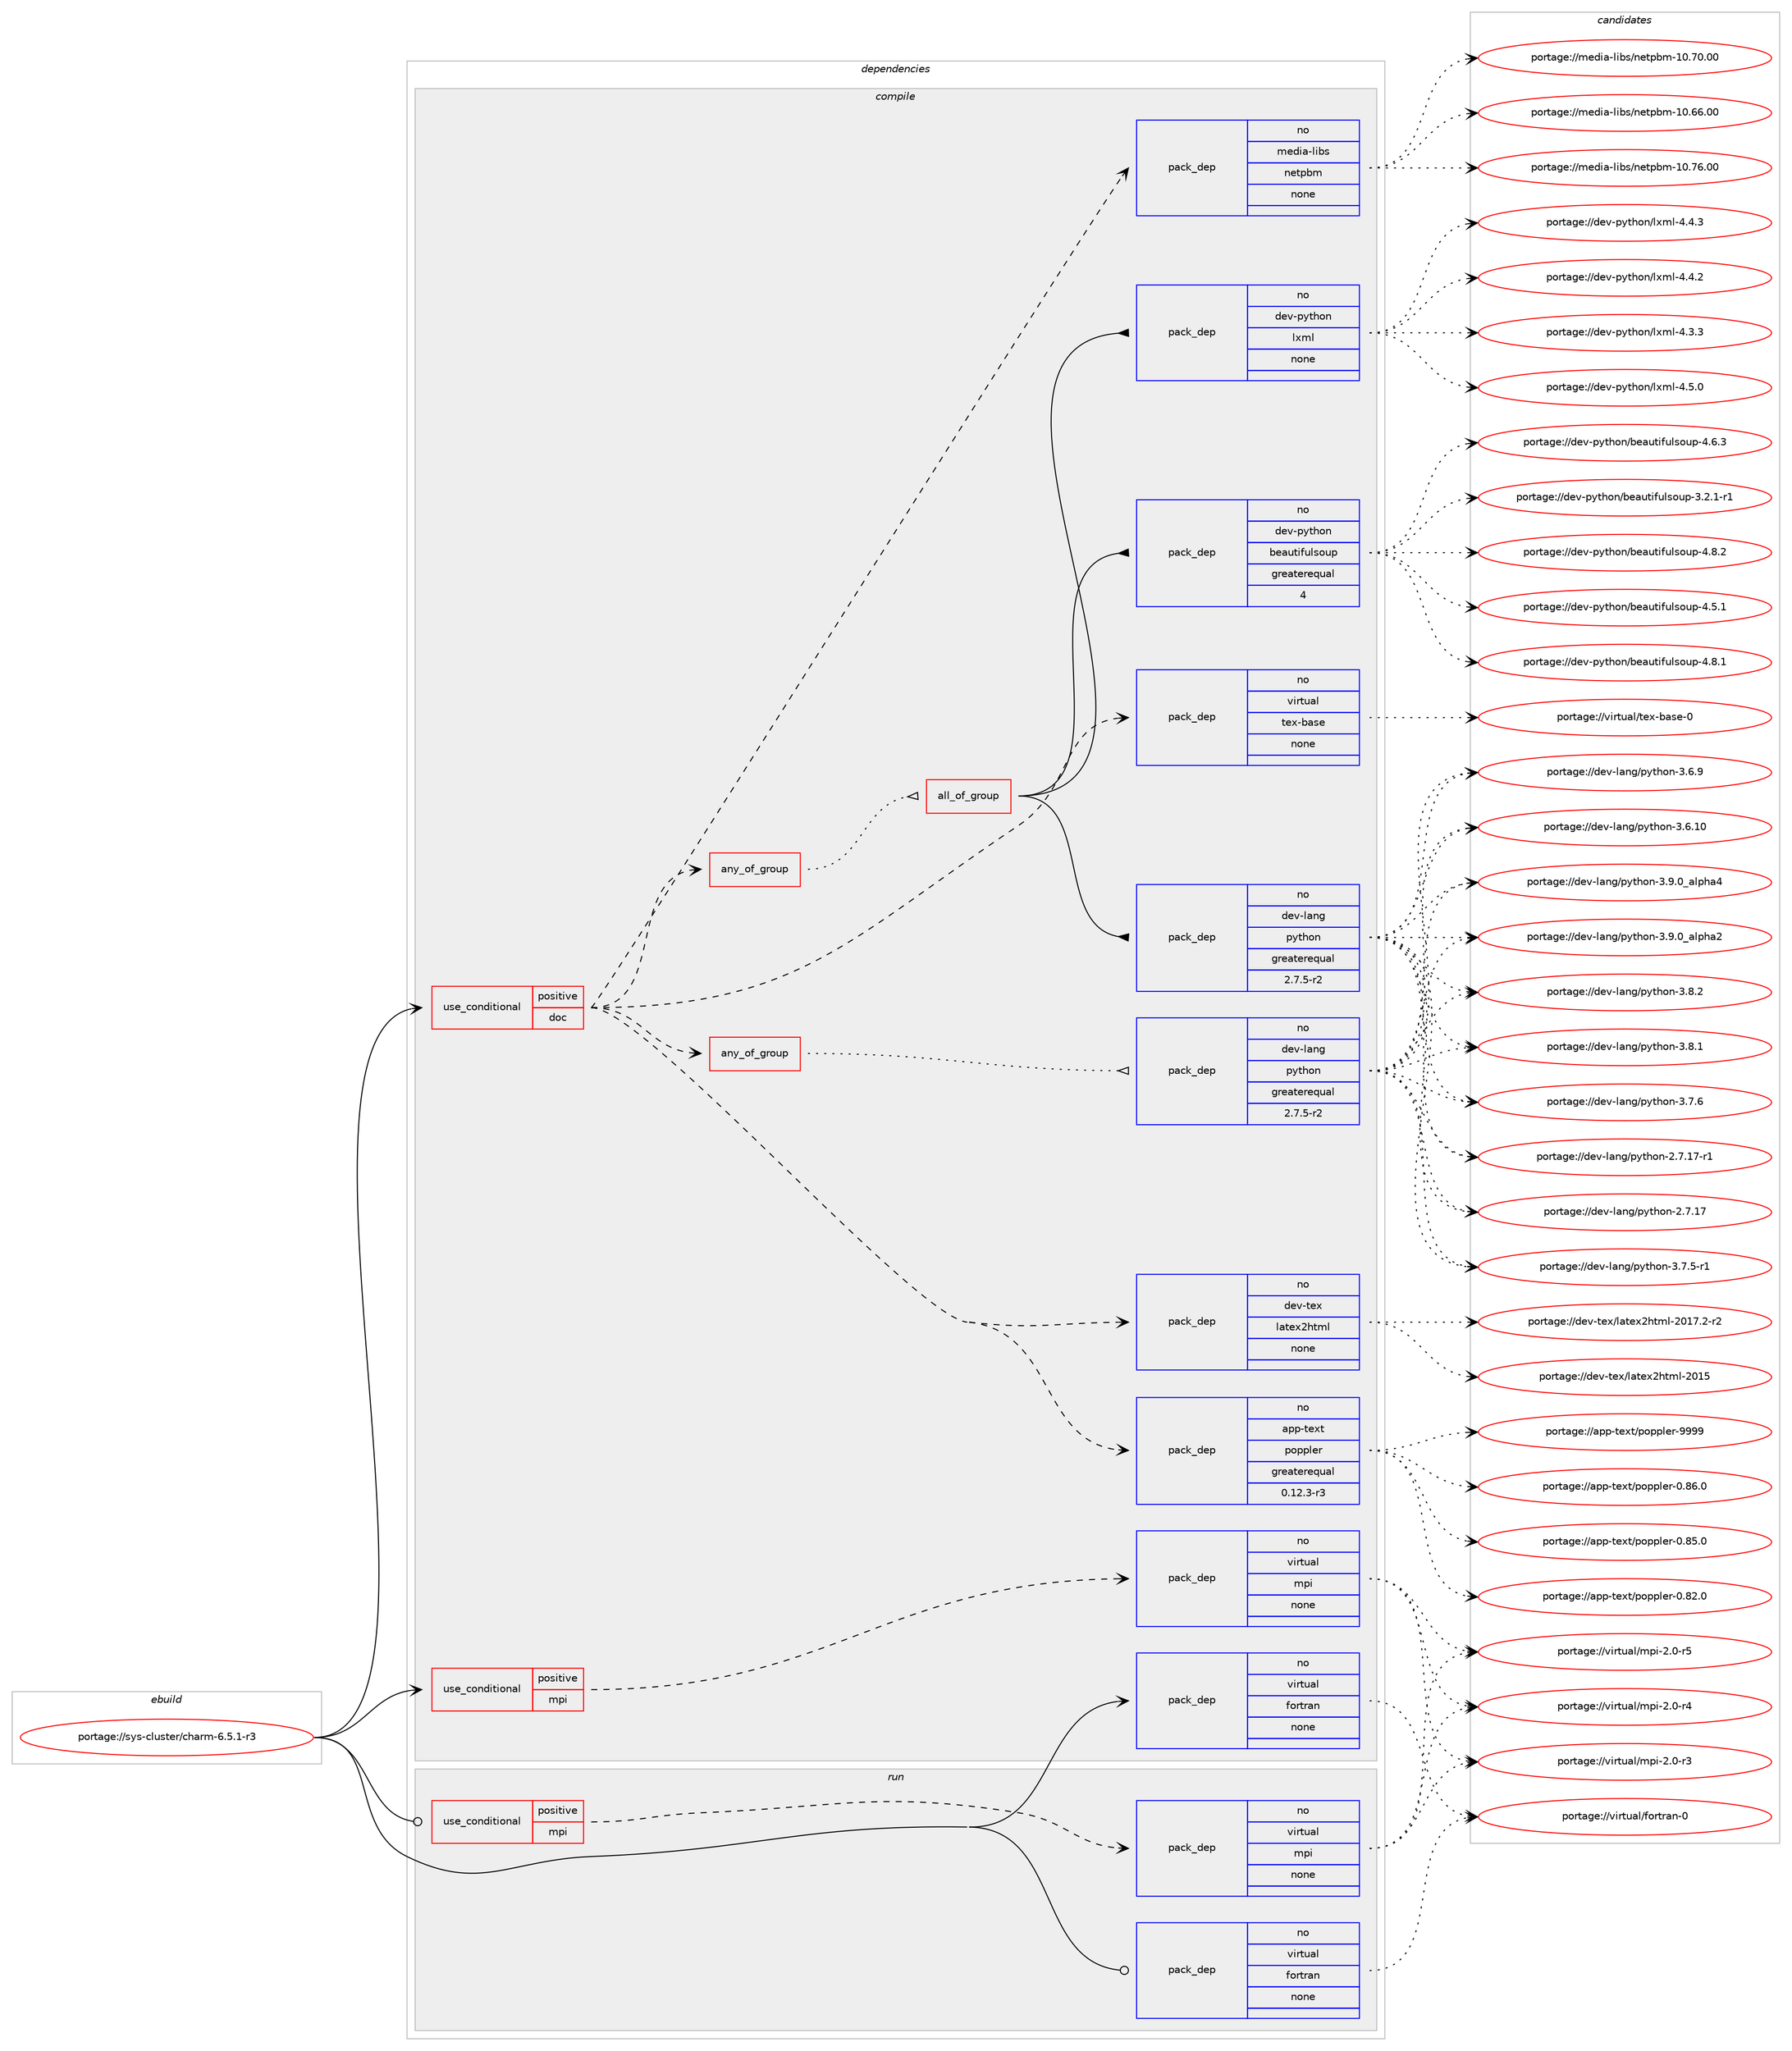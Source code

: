 digraph prolog {

# *************
# Graph options
# *************

newrank=true;
concentrate=true;
compound=true;
graph [rankdir=LR,fontname=Helvetica,fontsize=10,ranksep=1.5];#, ranksep=2.5, nodesep=0.2];
edge  [arrowhead=vee];
node  [fontname=Helvetica,fontsize=10];

# **********
# The ebuild
# **********

subgraph cluster_leftcol {
color=gray;
rank=same;
label=<<i>ebuild</i>>;
id [label="portage://sys-cluster/charm-6.5.1-r3", color=red, width=4, href="../sys-cluster/charm-6.5.1-r3.svg"];
}

# ****************
# The dependencies
# ****************

subgraph cluster_midcol {
color=gray;
label=<<i>dependencies</i>>;
subgraph cluster_compile {
fillcolor="#eeeeee";
style=filled;
label=<<i>compile</i>>;
subgraph cond6532 {
dependency33606 [label=<<TABLE BORDER="0" CELLBORDER="1" CELLSPACING="0" CELLPADDING="4"><TR><TD ROWSPAN="3" CELLPADDING="10">use_conditional</TD></TR><TR><TD>positive</TD></TR><TR><TD>doc</TD></TR></TABLE>>, shape=none, color=red];
subgraph pack26226 {
dependency33607 [label=<<TABLE BORDER="0" CELLBORDER="1" CELLSPACING="0" CELLPADDING="4" WIDTH="220"><TR><TD ROWSPAN="6" CELLPADDING="30">pack_dep</TD></TR><TR><TD WIDTH="110">no</TD></TR><TR><TD>app-text</TD></TR><TR><TD>poppler</TD></TR><TR><TD>greaterequal</TD></TR><TR><TD>0.12.3-r3</TD></TR></TABLE>>, shape=none, color=blue];
}
dependency33606:e -> dependency33607:w [weight=20,style="dashed",arrowhead="vee"];
subgraph pack26227 {
dependency33608 [label=<<TABLE BORDER="0" CELLBORDER="1" CELLSPACING="0" CELLPADDING="4" WIDTH="220"><TR><TD ROWSPAN="6" CELLPADDING="30">pack_dep</TD></TR><TR><TD WIDTH="110">no</TD></TR><TR><TD>dev-tex</TD></TR><TR><TD>latex2html</TD></TR><TR><TD>none</TD></TR><TR><TD></TD></TR></TABLE>>, shape=none, color=blue];
}
dependency33606:e -> dependency33608:w [weight=20,style="dashed",arrowhead="vee"];
subgraph pack26228 {
dependency33609 [label=<<TABLE BORDER="0" CELLBORDER="1" CELLSPACING="0" CELLPADDING="4" WIDTH="220"><TR><TD ROWSPAN="6" CELLPADDING="30">pack_dep</TD></TR><TR><TD WIDTH="110">no</TD></TR><TR><TD>virtual</TD></TR><TR><TD>tex-base</TD></TR><TR><TD>none</TD></TR><TR><TD></TD></TR></TABLE>>, shape=none, color=blue];
}
dependency33606:e -> dependency33609:w [weight=20,style="dashed",arrowhead="vee"];
subgraph any814 {
dependency33610 [label=<<TABLE BORDER="0" CELLBORDER="1" CELLSPACING="0" CELLPADDING="4"><TR><TD CELLPADDING="10">any_of_group</TD></TR></TABLE>>, shape=none, color=red];subgraph all37 {
dependency33611 [label=<<TABLE BORDER="0" CELLBORDER="1" CELLSPACING="0" CELLPADDING="4"><TR><TD CELLPADDING="10">all_of_group</TD></TR></TABLE>>, shape=none, color=red];subgraph pack26229 {
dependency33612 [label=<<TABLE BORDER="0" CELLBORDER="1" CELLSPACING="0" CELLPADDING="4" WIDTH="220"><TR><TD ROWSPAN="6" CELLPADDING="30">pack_dep</TD></TR><TR><TD WIDTH="110">no</TD></TR><TR><TD>dev-lang</TD></TR><TR><TD>python</TD></TR><TR><TD>greaterequal</TD></TR><TR><TD>2.7.5-r2</TD></TR></TABLE>>, shape=none, color=blue];
}
dependency33611:e -> dependency33612:w [weight=20,style="solid",arrowhead="inv"];
subgraph pack26230 {
dependency33613 [label=<<TABLE BORDER="0" CELLBORDER="1" CELLSPACING="0" CELLPADDING="4" WIDTH="220"><TR><TD ROWSPAN="6" CELLPADDING="30">pack_dep</TD></TR><TR><TD WIDTH="110">no</TD></TR><TR><TD>dev-python</TD></TR><TR><TD>beautifulsoup</TD></TR><TR><TD>greaterequal</TD></TR><TR><TD>4</TD></TR></TABLE>>, shape=none, color=blue];
}
dependency33611:e -> dependency33613:w [weight=20,style="solid",arrowhead="inv"];
subgraph pack26231 {
dependency33614 [label=<<TABLE BORDER="0" CELLBORDER="1" CELLSPACING="0" CELLPADDING="4" WIDTH="220"><TR><TD ROWSPAN="6" CELLPADDING="30">pack_dep</TD></TR><TR><TD WIDTH="110">no</TD></TR><TR><TD>dev-python</TD></TR><TR><TD>lxml</TD></TR><TR><TD>none</TD></TR><TR><TD></TD></TR></TABLE>>, shape=none, color=blue];
}
dependency33611:e -> dependency33614:w [weight=20,style="solid",arrowhead="inv"];
}
dependency33610:e -> dependency33611:w [weight=20,style="dotted",arrowhead="oinv"];
}
dependency33606:e -> dependency33610:w [weight=20,style="dashed",arrowhead="vee"];
subgraph pack26232 {
dependency33615 [label=<<TABLE BORDER="0" CELLBORDER="1" CELLSPACING="0" CELLPADDING="4" WIDTH="220"><TR><TD ROWSPAN="6" CELLPADDING="30">pack_dep</TD></TR><TR><TD WIDTH="110">no</TD></TR><TR><TD>media-libs</TD></TR><TR><TD>netpbm</TD></TR><TR><TD>none</TD></TR><TR><TD></TD></TR></TABLE>>, shape=none, color=blue];
}
dependency33606:e -> dependency33615:w [weight=20,style="dashed",arrowhead="vee"];
subgraph any815 {
dependency33616 [label=<<TABLE BORDER="0" CELLBORDER="1" CELLSPACING="0" CELLPADDING="4"><TR><TD CELLPADDING="10">any_of_group</TD></TR></TABLE>>, shape=none, color=red];subgraph pack26233 {
dependency33617 [label=<<TABLE BORDER="0" CELLBORDER="1" CELLSPACING="0" CELLPADDING="4" WIDTH="220"><TR><TD ROWSPAN="6" CELLPADDING="30">pack_dep</TD></TR><TR><TD WIDTH="110">no</TD></TR><TR><TD>dev-lang</TD></TR><TR><TD>python</TD></TR><TR><TD>greaterequal</TD></TR><TR><TD>2.7.5-r2</TD></TR></TABLE>>, shape=none, color=blue];
}
dependency33616:e -> dependency33617:w [weight=20,style="dotted",arrowhead="oinv"];
}
dependency33606:e -> dependency33616:w [weight=20,style="dashed",arrowhead="vee"];
}
id:e -> dependency33606:w [weight=20,style="solid",arrowhead="vee"];
subgraph cond6533 {
dependency33618 [label=<<TABLE BORDER="0" CELLBORDER="1" CELLSPACING="0" CELLPADDING="4"><TR><TD ROWSPAN="3" CELLPADDING="10">use_conditional</TD></TR><TR><TD>positive</TD></TR><TR><TD>mpi</TD></TR></TABLE>>, shape=none, color=red];
subgraph pack26234 {
dependency33619 [label=<<TABLE BORDER="0" CELLBORDER="1" CELLSPACING="0" CELLPADDING="4" WIDTH="220"><TR><TD ROWSPAN="6" CELLPADDING="30">pack_dep</TD></TR><TR><TD WIDTH="110">no</TD></TR><TR><TD>virtual</TD></TR><TR><TD>mpi</TD></TR><TR><TD>none</TD></TR><TR><TD></TD></TR></TABLE>>, shape=none, color=blue];
}
dependency33618:e -> dependency33619:w [weight=20,style="dashed",arrowhead="vee"];
}
id:e -> dependency33618:w [weight=20,style="solid",arrowhead="vee"];
subgraph pack26235 {
dependency33620 [label=<<TABLE BORDER="0" CELLBORDER="1" CELLSPACING="0" CELLPADDING="4" WIDTH="220"><TR><TD ROWSPAN="6" CELLPADDING="30">pack_dep</TD></TR><TR><TD WIDTH="110">no</TD></TR><TR><TD>virtual</TD></TR><TR><TD>fortran</TD></TR><TR><TD>none</TD></TR><TR><TD></TD></TR></TABLE>>, shape=none, color=blue];
}
id:e -> dependency33620:w [weight=20,style="solid",arrowhead="vee"];
}
subgraph cluster_compileandrun {
fillcolor="#eeeeee";
style=filled;
label=<<i>compile and run</i>>;
}
subgraph cluster_run {
fillcolor="#eeeeee";
style=filled;
label=<<i>run</i>>;
subgraph cond6534 {
dependency33621 [label=<<TABLE BORDER="0" CELLBORDER="1" CELLSPACING="0" CELLPADDING="4"><TR><TD ROWSPAN="3" CELLPADDING="10">use_conditional</TD></TR><TR><TD>positive</TD></TR><TR><TD>mpi</TD></TR></TABLE>>, shape=none, color=red];
subgraph pack26236 {
dependency33622 [label=<<TABLE BORDER="0" CELLBORDER="1" CELLSPACING="0" CELLPADDING="4" WIDTH="220"><TR><TD ROWSPAN="6" CELLPADDING="30">pack_dep</TD></TR><TR><TD WIDTH="110">no</TD></TR><TR><TD>virtual</TD></TR><TR><TD>mpi</TD></TR><TR><TD>none</TD></TR><TR><TD></TD></TR></TABLE>>, shape=none, color=blue];
}
dependency33621:e -> dependency33622:w [weight=20,style="dashed",arrowhead="vee"];
}
id:e -> dependency33621:w [weight=20,style="solid",arrowhead="odot"];
subgraph pack26237 {
dependency33623 [label=<<TABLE BORDER="0" CELLBORDER="1" CELLSPACING="0" CELLPADDING="4" WIDTH="220"><TR><TD ROWSPAN="6" CELLPADDING="30">pack_dep</TD></TR><TR><TD WIDTH="110">no</TD></TR><TR><TD>virtual</TD></TR><TR><TD>fortran</TD></TR><TR><TD>none</TD></TR><TR><TD></TD></TR></TABLE>>, shape=none, color=blue];
}
id:e -> dependency33623:w [weight=20,style="solid",arrowhead="odot"];
}
}

# **************
# The candidates
# **************

subgraph cluster_choices {
rank=same;
color=gray;
label=<<i>candidates</i>>;

subgraph choice26226 {
color=black;
nodesep=1;
choice9711211245116101120116471121111121121081011144557575757 [label="portage://app-text/poppler-9999", color=red, width=4,href="../app-text/poppler-9999.svg"];
choice97112112451161011201164711211111211210810111445484656544648 [label="portage://app-text/poppler-0.86.0", color=red, width=4,href="../app-text/poppler-0.86.0.svg"];
choice97112112451161011201164711211111211210810111445484656534648 [label="portage://app-text/poppler-0.85.0", color=red, width=4,href="../app-text/poppler-0.85.0.svg"];
choice97112112451161011201164711211111211210810111445484656504648 [label="portage://app-text/poppler-0.82.0", color=red, width=4,href="../app-text/poppler-0.82.0.svg"];
dependency33607:e -> choice9711211245116101120116471121111121121081011144557575757:w [style=dotted,weight="100"];
dependency33607:e -> choice97112112451161011201164711211111211210810111445484656544648:w [style=dotted,weight="100"];
dependency33607:e -> choice97112112451161011201164711211111211210810111445484656534648:w [style=dotted,weight="100"];
dependency33607:e -> choice97112112451161011201164711211111211210810111445484656504648:w [style=dotted,weight="100"];
}
subgraph choice26227 {
color=black;
nodesep=1;
choice10010111845116101120471089711610112050104116109108455048495546504511450 [label="portage://dev-tex/latex2html-2017.2-r2", color=red, width=4,href="../dev-tex/latex2html-2017.2-r2.svg"];
choice100101118451161011204710897116101120501041161091084550484953 [label="portage://dev-tex/latex2html-2015", color=red, width=4,href="../dev-tex/latex2html-2015.svg"];
dependency33608:e -> choice10010111845116101120471089711610112050104116109108455048495546504511450:w [style=dotted,weight="100"];
dependency33608:e -> choice100101118451161011204710897116101120501041161091084550484953:w [style=dotted,weight="100"];
}
subgraph choice26228 {
color=black;
nodesep=1;
choice11810511411611797108471161011204598971151014548 [label="portage://virtual/tex-base-0", color=red, width=4,href="../virtual/tex-base-0.svg"];
dependency33609:e -> choice11810511411611797108471161011204598971151014548:w [style=dotted,weight="100"];
}
subgraph choice26229 {
color=black;
nodesep=1;
choice10010111845108971101034711212111610411111045514657464895971081121049752 [label="portage://dev-lang/python-3.9.0_alpha4", color=red, width=4,href="../dev-lang/python-3.9.0_alpha4.svg"];
choice10010111845108971101034711212111610411111045514657464895971081121049750 [label="portage://dev-lang/python-3.9.0_alpha2", color=red, width=4,href="../dev-lang/python-3.9.0_alpha2.svg"];
choice100101118451089711010347112121116104111110455146564650 [label="portage://dev-lang/python-3.8.2", color=red, width=4,href="../dev-lang/python-3.8.2.svg"];
choice100101118451089711010347112121116104111110455146564649 [label="portage://dev-lang/python-3.8.1", color=red, width=4,href="../dev-lang/python-3.8.1.svg"];
choice100101118451089711010347112121116104111110455146554654 [label="portage://dev-lang/python-3.7.6", color=red, width=4,href="../dev-lang/python-3.7.6.svg"];
choice1001011184510897110103471121211161041111104551465546534511449 [label="portage://dev-lang/python-3.7.5-r1", color=red, width=4,href="../dev-lang/python-3.7.5-r1.svg"];
choice100101118451089711010347112121116104111110455146544657 [label="portage://dev-lang/python-3.6.9", color=red, width=4,href="../dev-lang/python-3.6.9.svg"];
choice10010111845108971101034711212111610411111045514654464948 [label="portage://dev-lang/python-3.6.10", color=red, width=4,href="../dev-lang/python-3.6.10.svg"];
choice100101118451089711010347112121116104111110455046554649554511449 [label="portage://dev-lang/python-2.7.17-r1", color=red, width=4,href="../dev-lang/python-2.7.17-r1.svg"];
choice10010111845108971101034711212111610411111045504655464955 [label="portage://dev-lang/python-2.7.17", color=red, width=4,href="../dev-lang/python-2.7.17.svg"];
dependency33612:e -> choice10010111845108971101034711212111610411111045514657464895971081121049752:w [style=dotted,weight="100"];
dependency33612:e -> choice10010111845108971101034711212111610411111045514657464895971081121049750:w [style=dotted,weight="100"];
dependency33612:e -> choice100101118451089711010347112121116104111110455146564650:w [style=dotted,weight="100"];
dependency33612:e -> choice100101118451089711010347112121116104111110455146564649:w [style=dotted,weight="100"];
dependency33612:e -> choice100101118451089711010347112121116104111110455146554654:w [style=dotted,weight="100"];
dependency33612:e -> choice1001011184510897110103471121211161041111104551465546534511449:w [style=dotted,weight="100"];
dependency33612:e -> choice100101118451089711010347112121116104111110455146544657:w [style=dotted,weight="100"];
dependency33612:e -> choice10010111845108971101034711212111610411111045514654464948:w [style=dotted,weight="100"];
dependency33612:e -> choice100101118451089711010347112121116104111110455046554649554511449:w [style=dotted,weight="100"];
dependency33612:e -> choice10010111845108971101034711212111610411111045504655464955:w [style=dotted,weight="100"];
}
subgraph choice26230 {
color=black;
nodesep=1;
choice10010111845112121116104111110479810197117116105102117108115111117112455246564650 [label="portage://dev-python/beautifulsoup-4.8.2", color=red, width=4,href="../dev-python/beautifulsoup-4.8.2.svg"];
choice10010111845112121116104111110479810197117116105102117108115111117112455246564649 [label="portage://dev-python/beautifulsoup-4.8.1", color=red, width=4,href="../dev-python/beautifulsoup-4.8.1.svg"];
choice10010111845112121116104111110479810197117116105102117108115111117112455246544651 [label="portage://dev-python/beautifulsoup-4.6.3", color=red, width=4,href="../dev-python/beautifulsoup-4.6.3.svg"];
choice10010111845112121116104111110479810197117116105102117108115111117112455246534649 [label="portage://dev-python/beautifulsoup-4.5.1", color=red, width=4,href="../dev-python/beautifulsoup-4.5.1.svg"];
choice100101118451121211161041111104798101971171161051021171081151111171124551465046494511449 [label="portage://dev-python/beautifulsoup-3.2.1-r1", color=red, width=4,href="../dev-python/beautifulsoup-3.2.1-r1.svg"];
dependency33613:e -> choice10010111845112121116104111110479810197117116105102117108115111117112455246564650:w [style=dotted,weight="100"];
dependency33613:e -> choice10010111845112121116104111110479810197117116105102117108115111117112455246564649:w [style=dotted,weight="100"];
dependency33613:e -> choice10010111845112121116104111110479810197117116105102117108115111117112455246544651:w [style=dotted,weight="100"];
dependency33613:e -> choice10010111845112121116104111110479810197117116105102117108115111117112455246534649:w [style=dotted,weight="100"];
dependency33613:e -> choice100101118451121211161041111104798101971171161051021171081151111171124551465046494511449:w [style=dotted,weight="100"];
}
subgraph choice26231 {
color=black;
nodesep=1;
choice1001011184511212111610411111047108120109108455246534648 [label="portage://dev-python/lxml-4.5.0", color=red, width=4,href="../dev-python/lxml-4.5.0.svg"];
choice1001011184511212111610411111047108120109108455246524651 [label="portage://dev-python/lxml-4.4.3", color=red, width=4,href="../dev-python/lxml-4.4.3.svg"];
choice1001011184511212111610411111047108120109108455246524650 [label="portage://dev-python/lxml-4.4.2", color=red, width=4,href="../dev-python/lxml-4.4.2.svg"];
choice1001011184511212111610411111047108120109108455246514651 [label="portage://dev-python/lxml-4.3.3", color=red, width=4,href="../dev-python/lxml-4.3.3.svg"];
dependency33614:e -> choice1001011184511212111610411111047108120109108455246534648:w [style=dotted,weight="100"];
dependency33614:e -> choice1001011184511212111610411111047108120109108455246524651:w [style=dotted,weight="100"];
dependency33614:e -> choice1001011184511212111610411111047108120109108455246524650:w [style=dotted,weight="100"];
dependency33614:e -> choice1001011184511212111610411111047108120109108455246514651:w [style=dotted,weight="100"];
}
subgraph choice26232 {
color=black;
nodesep=1;
choice1091011001059745108105981154711010111611298109454948465554464848 [label="portage://media-libs/netpbm-10.76.00", color=red, width=4,href="../media-libs/netpbm-10.76.00.svg"];
choice1091011001059745108105981154711010111611298109454948465548464848 [label="portage://media-libs/netpbm-10.70.00", color=red, width=4,href="../media-libs/netpbm-10.70.00.svg"];
choice1091011001059745108105981154711010111611298109454948465454464848 [label="portage://media-libs/netpbm-10.66.00", color=red, width=4,href="../media-libs/netpbm-10.66.00.svg"];
dependency33615:e -> choice1091011001059745108105981154711010111611298109454948465554464848:w [style=dotted,weight="100"];
dependency33615:e -> choice1091011001059745108105981154711010111611298109454948465548464848:w [style=dotted,weight="100"];
dependency33615:e -> choice1091011001059745108105981154711010111611298109454948465454464848:w [style=dotted,weight="100"];
}
subgraph choice26233 {
color=black;
nodesep=1;
choice10010111845108971101034711212111610411111045514657464895971081121049752 [label="portage://dev-lang/python-3.9.0_alpha4", color=red, width=4,href="../dev-lang/python-3.9.0_alpha4.svg"];
choice10010111845108971101034711212111610411111045514657464895971081121049750 [label="portage://dev-lang/python-3.9.0_alpha2", color=red, width=4,href="../dev-lang/python-3.9.0_alpha2.svg"];
choice100101118451089711010347112121116104111110455146564650 [label="portage://dev-lang/python-3.8.2", color=red, width=4,href="../dev-lang/python-3.8.2.svg"];
choice100101118451089711010347112121116104111110455146564649 [label="portage://dev-lang/python-3.8.1", color=red, width=4,href="../dev-lang/python-3.8.1.svg"];
choice100101118451089711010347112121116104111110455146554654 [label="portage://dev-lang/python-3.7.6", color=red, width=4,href="../dev-lang/python-3.7.6.svg"];
choice1001011184510897110103471121211161041111104551465546534511449 [label="portage://dev-lang/python-3.7.5-r1", color=red, width=4,href="../dev-lang/python-3.7.5-r1.svg"];
choice100101118451089711010347112121116104111110455146544657 [label="portage://dev-lang/python-3.6.9", color=red, width=4,href="../dev-lang/python-3.6.9.svg"];
choice10010111845108971101034711212111610411111045514654464948 [label="portage://dev-lang/python-3.6.10", color=red, width=4,href="../dev-lang/python-3.6.10.svg"];
choice100101118451089711010347112121116104111110455046554649554511449 [label="portage://dev-lang/python-2.7.17-r1", color=red, width=4,href="../dev-lang/python-2.7.17-r1.svg"];
choice10010111845108971101034711212111610411111045504655464955 [label="portage://dev-lang/python-2.7.17", color=red, width=4,href="../dev-lang/python-2.7.17.svg"];
dependency33617:e -> choice10010111845108971101034711212111610411111045514657464895971081121049752:w [style=dotted,weight="100"];
dependency33617:e -> choice10010111845108971101034711212111610411111045514657464895971081121049750:w [style=dotted,weight="100"];
dependency33617:e -> choice100101118451089711010347112121116104111110455146564650:w [style=dotted,weight="100"];
dependency33617:e -> choice100101118451089711010347112121116104111110455146564649:w [style=dotted,weight="100"];
dependency33617:e -> choice100101118451089711010347112121116104111110455146554654:w [style=dotted,weight="100"];
dependency33617:e -> choice1001011184510897110103471121211161041111104551465546534511449:w [style=dotted,weight="100"];
dependency33617:e -> choice100101118451089711010347112121116104111110455146544657:w [style=dotted,weight="100"];
dependency33617:e -> choice10010111845108971101034711212111610411111045514654464948:w [style=dotted,weight="100"];
dependency33617:e -> choice100101118451089711010347112121116104111110455046554649554511449:w [style=dotted,weight="100"];
dependency33617:e -> choice10010111845108971101034711212111610411111045504655464955:w [style=dotted,weight="100"];
}
subgraph choice26234 {
color=black;
nodesep=1;
choice1181051141161179710847109112105455046484511453 [label="portage://virtual/mpi-2.0-r5", color=red, width=4,href="../virtual/mpi-2.0-r5.svg"];
choice1181051141161179710847109112105455046484511452 [label="portage://virtual/mpi-2.0-r4", color=red, width=4,href="../virtual/mpi-2.0-r4.svg"];
choice1181051141161179710847109112105455046484511451 [label="portage://virtual/mpi-2.0-r3", color=red, width=4,href="../virtual/mpi-2.0-r3.svg"];
dependency33619:e -> choice1181051141161179710847109112105455046484511453:w [style=dotted,weight="100"];
dependency33619:e -> choice1181051141161179710847109112105455046484511452:w [style=dotted,weight="100"];
dependency33619:e -> choice1181051141161179710847109112105455046484511451:w [style=dotted,weight="100"];
}
subgraph choice26235 {
color=black;
nodesep=1;
choice1181051141161179710847102111114116114971104548 [label="portage://virtual/fortran-0", color=red, width=4,href="../virtual/fortran-0.svg"];
dependency33620:e -> choice1181051141161179710847102111114116114971104548:w [style=dotted,weight="100"];
}
subgraph choice26236 {
color=black;
nodesep=1;
choice1181051141161179710847109112105455046484511453 [label="portage://virtual/mpi-2.0-r5", color=red, width=4,href="../virtual/mpi-2.0-r5.svg"];
choice1181051141161179710847109112105455046484511452 [label="portage://virtual/mpi-2.0-r4", color=red, width=4,href="../virtual/mpi-2.0-r4.svg"];
choice1181051141161179710847109112105455046484511451 [label="portage://virtual/mpi-2.0-r3", color=red, width=4,href="../virtual/mpi-2.0-r3.svg"];
dependency33622:e -> choice1181051141161179710847109112105455046484511453:w [style=dotted,weight="100"];
dependency33622:e -> choice1181051141161179710847109112105455046484511452:w [style=dotted,weight="100"];
dependency33622:e -> choice1181051141161179710847109112105455046484511451:w [style=dotted,weight="100"];
}
subgraph choice26237 {
color=black;
nodesep=1;
choice1181051141161179710847102111114116114971104548 [label="portage://virtual/fortran-0", color=red, width=4,href="../virtual/fortran-0.svg"];
dependency33623:e -> choice1181051141161179710847102111114116114971104548:w [style=dotted,weight="100"];
}
}

}

